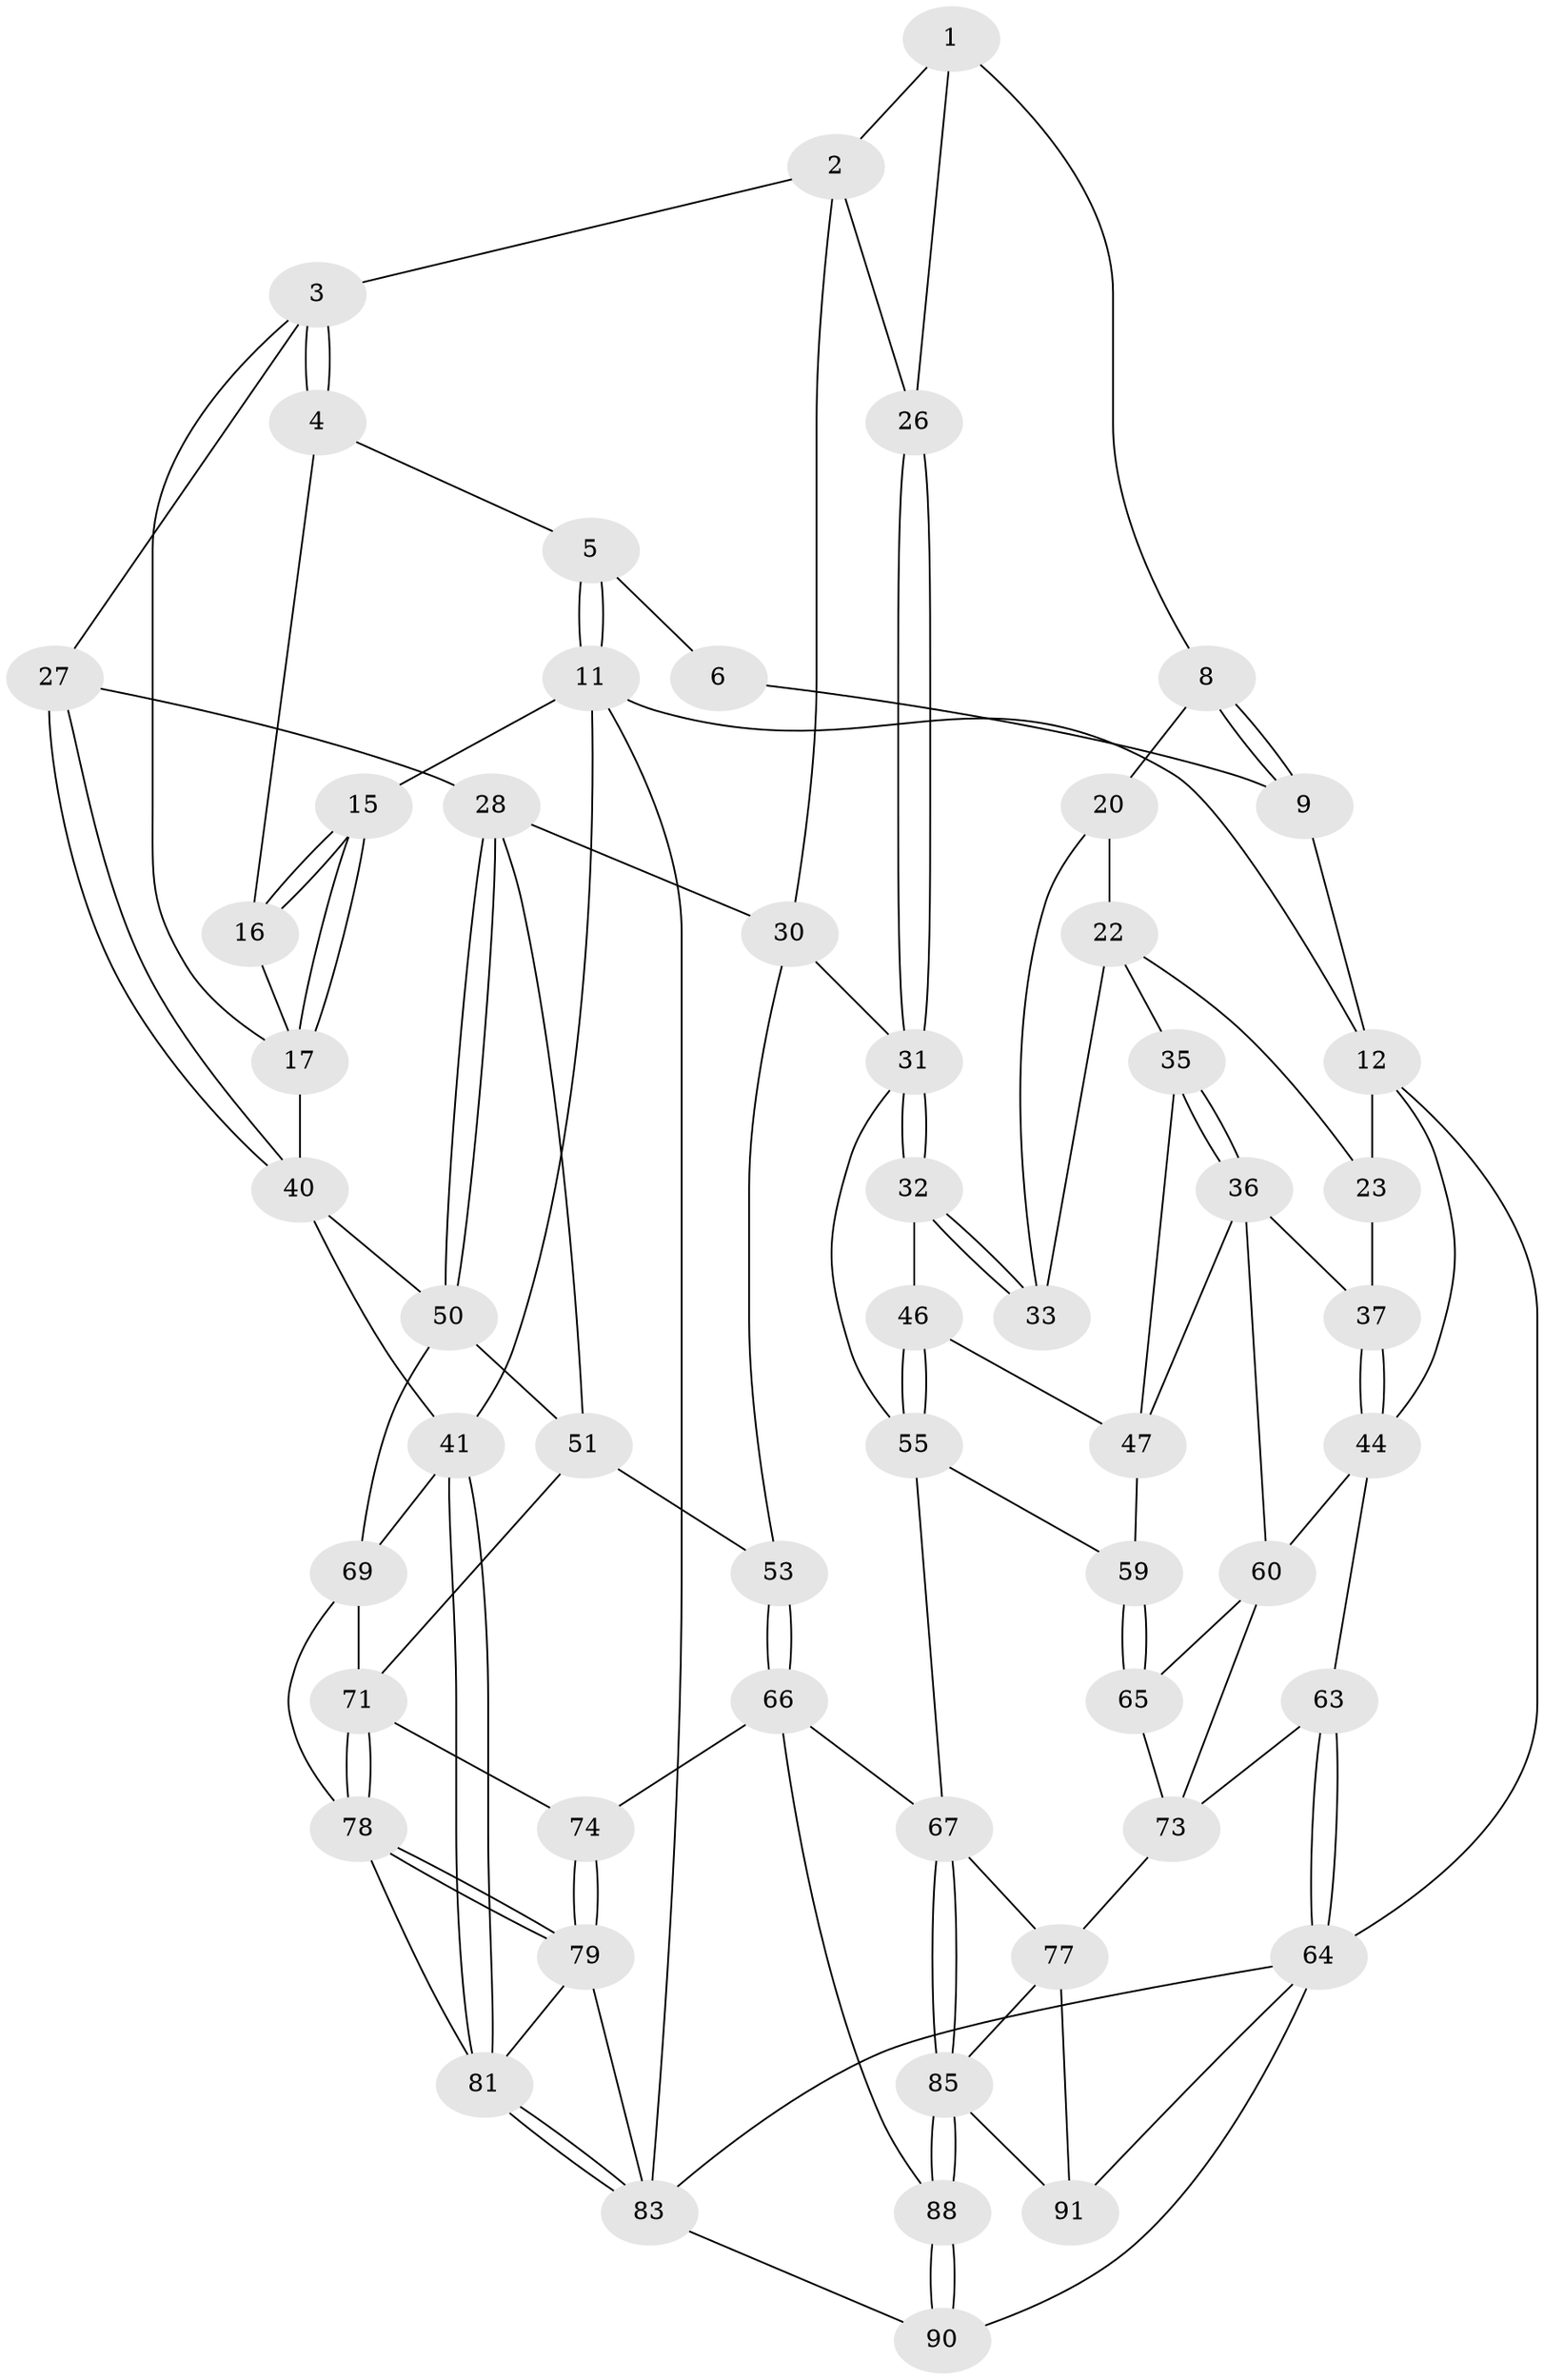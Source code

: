 // original degree distribution, {3: 0.03260869565217391, 4: 0.2391304347826087, 5: 0.4891304347826087, 6: 0.2391304347826087}
// Generated by graph-tools (version 1.1) at 2025/42/03/06/25 10:42:28]
// undirected, 55 vertices, 123 edges
graph export_dot {
graph [start="1"]
  node [color=gray90,style=filled];
  1 [pos="+0.43133151077895465+0.06250583890857248",super="+7"];
  2 [pos="+0.6853459053384723+0.04733612583062392",super="+25"];
  3 [pos="+0.7537984026325852+0",super="+19"];
  4 [pos="+0.7559587260193785+0"];
  5 [pos="+0.7901151886101451+0"];
  6 [pos="+0.2181621252546523+0"];
  8 [pos="+0.37746549044895544+0.19153246541111768"];
  9 [pos="+0.22144423648116784+0.049347866423803864",super="+10"];
  11 [pos="+1+0",super="+14"];
  12 [pos="+0+0",super="+13"];
  15 [pos="+1+0.22445394227130863"];
  16 [pos="+0.8754965103788872+0.08237423607541224"];
  17 [pos="+0.9229947285377955+0.1841314589767516",super="+18"];
  20 [pos="+0.26454367017939356+0.2103157524745593",super="+21"];
  22 [pos="+0.20560833165984466+0.2487134651750612",super="+34"];
  23 [pos="+0.18970003008626965+0.24039143021929862",super="+24"];
  26 [pos="+0.4766617629187204+0.20526108654144526"];
  27 [pos="+0.7637604573851741+0.30405469606994423"];
  28 [pos="+0.7157606713149047+0.3188552918849648",super="+29"];
  30 [pos="+0.6294939428473789+0.2662604056487673",super="+48"];
  31 [pos="+0.41409466398693584+0.38590828585604503",super="+49"];
  32 [pos="+0.37843653157096824+0.3693344212660754",super="+45"];
  33 [pos="+0.34149830142676235+0.27488381584135035",super="+39"];
  35 [pos="+0.21906666204291372+0.35848194137962563"];
  36 [pos="+0.10897129608674117+0.3850840745505565",super="+57"];
  37 [pos="+0.09511800006442334+0.36730011399935836",super="+38"];
  40 [pos="+0.9465477484211124+0.34736889895512435",super="+43"];
  41 [pos="+1+0.4348759639338047",super="+42"];
  44 [pos="+0+0.14171777589260617",super="+62"];
  46 [pos="+0.2858699805320609+0.40528427111033827"];
  47 [pos="+0.2776648867860597+0.4065373055488086",super="+56"];
  50 [pos="+0.8095803062212528+0.45886917652899095",super="+54"];
  51 [pos="+0.654762883753736+0.5232037367737881",super="+52"];
  53 [pos="+0.5458401331127578+0.5384530333536707"];
  55 [pos="+0.34872017341788075+0.52038631016785",super="+58"];
  59 [pos="+0.2461807476238971+0.5960753435583533"];
  60 [pos="+0.10085952763052371+0.4999045189409042",super="+61"];
  63 [pos="+0+0.8125795922895827"];
  64 [pos="+0+1",super="+92"];
  65 [pos="+0.13557188063627337+0.5557598061013393"];
  66 [pos="+0.43465175522026567+0.6961844743863507",super="+75"];
  67 [pos="+0.3301989980944992+0.6883176471799834",super="+68"];
  69 [pos="+0.91031182345697+0.6294040134583743",super="+70"];
  71 [pos="+0.7409109121685387+0.6482687084846905",super="+72"];
  73 [pos="+0.0813308559786188+0.6236609209457752",super="+76"];
  74 [pos="+0.6213421484352732+0.7329021052348373"];
  77 [pos="+0.0018425699772122396+0.7760960984501492",super="+87"];
  78 [pos="+0.8085283831292875+0.7322340999181383",super="+80"];
  79 [pos="+0.7635113039798879+0.8020898751790027",super="+84"];
  81 [pos="+1+1",super="+82"];
  83 [pos="+1+1",super="+89"];
  85 [pos="+0.27586367985030674+0.8216779588307552",super="+86"];
  88 [pos="+0.5678091345456234+1"];
  90 [pos="+0.5800812975327195+1"];
  91 [pos="+0.19816466973866984+1"];
  1 -- 2;
  1 -- 8;
  1 -- 26;
  2 -- 3;
  2 -- 26;
  2 -- 30;
  3 -- 4;
  3 -- 4;
  3 -- 27;
  3 -- 17;
  4 -- 5;
  4 -- 16;
  5 -- 6;
  5 -- 11;
  5 -- 11;
  6 -- 9;
  8 -- 9;
  8 -- 9;
  8 -- 20;
  9 -- 12;
  11 -- 12;
  11 -- 83;
  11 -- 41;
  11 -- 15;
  12 -- 44;
  12 -- 64;
  12 -- 23;
  15 -- 16;
  15 -- 16;
  15 -- 17;
  15 -- 17;
  16 -- 17;
  17 -- 40;
  20 -- 22;
  20 -- 33;
  22 -- 23;
  22 -- 35;
  22 -- 33;
  23 -- 37 [weight=2];
  26 -- 31;
  26 -- 31;
  27 -- 28;
  27 -- 40;
  27 -- 40;
  28 -- 50;
  28 -- 50;
  28 -- 51;
  28 -- 30;
  30 -- 53;
  30 -- 31;
  31 -- 32;
  31 -- 32;
  31 -- 55;
  32 -- 33 [weight=2];
  32 -- 33;
  32 -- 46;
  35 -- 36;
  35 -- 36;
  35 -- 47;
  36 -- 37;
  36 -- 60;
  36 -- 47;
  37 -- 44;
  37 -- 44;
  40 -- 50;
  40 -- 41;
  41 -- 81;
  41 -- 81;
  41 -- 69;
  44 -- 63;
  44 -- 60;
  46 -- 47;
  46 -- 55;
  46 -- 55;
  47 -- 59;
  50 -- 51;
  50 -- 69;
  51 -- 53;
  51 -- 71;
  53 -- 66;
  53 -- 66;
  55 -- 59;
  55 -- 67;
  59 -- 65;
  59 -- 65;
  60 -- 65;
  60 -- 73;
  63 -- 64;
  63 -- 64;
  63 -- 73;
  64 -- 83;
  64 -- 90;
  64 -- 91;
  65 -- 73;
  66 -- 67;
  66 -- 88;
  66 -- 74;
  67 -- 85;
  67 -- 85;
  67 -- 77;
  69 -- 71;
  69 -- 78;
  71 -- 78;
  71 -- 78;
  71 -- 74;
  73 -- 77;
  74 -- 79;
  74 -- 79;
  77 -- 91;
  77 -- 85;
  78 -- 79;
  78 -- 79;
  78 -- 81;
  79 -- 81;
  79 -- 83;
  81 -- 83;
  81 -- 83;
  83 -- 90;
  85 -- 88;
  85 -- 88;
  85 -- 91;
  88 -- 90;
  88 -- 90;
}
